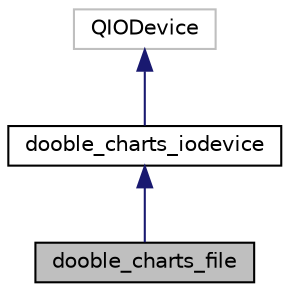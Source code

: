 digraph "dooble_charts_file"
{
 // LATEX_PDF_SIZE
  edge [fontname="Helvetica",fontsize="10",labelfontname="Helvetica",labelfontsize="10"];
  node [fontname="Helvetica",fontsize="10",shape=record];
  Node1 [label="dooble_charts_file",height=0.2,width=0.4,color="black", fillcolor="grey75", style="filled", fontcolor="black",tooltip=" "];
  Node2 -> Node1 [dir="back",color="midnightblue",fontsize="10",style="solid",fontname="Helvetica"];
  Node2 [label="dooble_charts_iodevice",height=0.2,width=0.4,color="black", fillcolor="white", style="filled",URL="$classdooble__charts__iodevice.html",tooltip=" "];
  Node3 -> Node2 [dir="back",color="midnightblue",fontsize="10",style="solid",fontname="Helvetica"];
  Node3 [label="QIODevice",height=0.2,width=0.4,color="grey75", fillcolor="white", style="filled",tooltip=" "];
}
